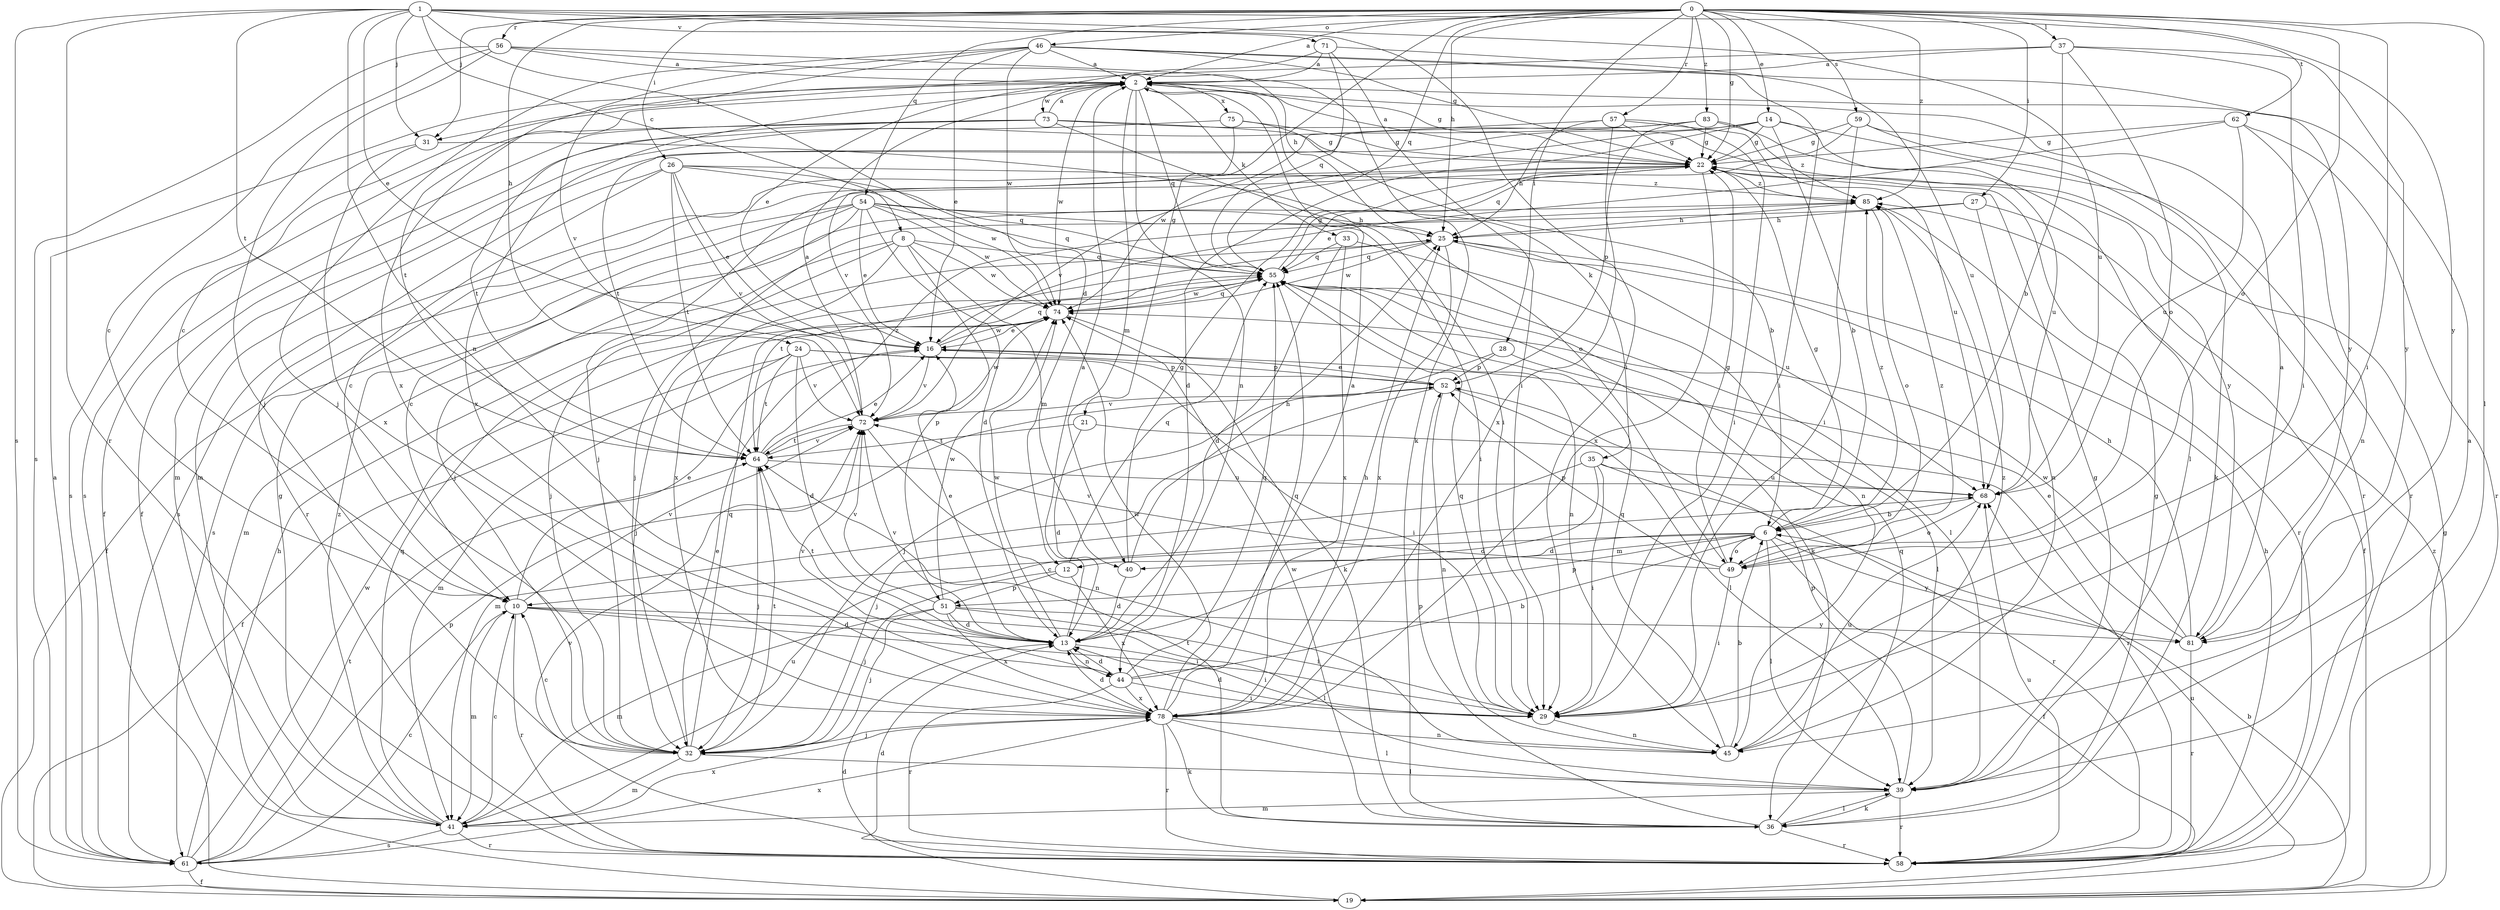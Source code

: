 strict digraph  {
0;
1;
2;
6;
8;
10;
12;
13;
14;
16;
19;
21;
22;
24;
25;
26;
27;
28;
29;
31;
32;
33;
35;
36;
37;
39;
40;
41;
44;
45;
46;
49;
51;
52;
54;
55;
56;
57;
58;
59;
61;
62;
64;
68;
71;
72;
73;
74;
75;
78;
81;
83;
85;
0 -> 2  [label=a];
0 -> 14  [label=e];
0 -> 21  [label=g];
0 -> 22  [label=g];
0 -> 24  [label=h];
0 -> 25  [label=h];
0 -> 26  [label=i];
0 -> 27  [label=i];
0 -> 28  [label=i];
0 -> 29  [label=i];
0 -> 31  [label=j];
0 -> 37  [label=l];
0 -> 39  [label=l];
0 -> 46  [label=o];
0 -> 49  [label=o];
0 -> 54  [label=q];
0 -> 55  [label=q];
0 -> 56  [label=r];
0 -> 57  [label=r];
0 -> 59  [label=s];
0 -> 62  [label=t];
0 -> 83  [label=z];
0 -> 85  [label=z];
1 -> 8  [label=c];
1 -> 12  [label=d];
1 -> 16  [label=e];
1 -> 29  [label=i];
1 -> 31  [label=j];
1 -> 44  [label=n];
1 -> 58  [label=r];
1 -> 61  [label=s];
1 -> 64  [label=t];
1 -> 68  [label=u];
1 -> 71  [label=v];
1 -> 81  [label=y];
2 -> 22  [label=g];
2 -> 31  [label=j];
2 -> 33  [label=k];
2 -> 35  [label=k];
2 -> 40  [label=m];
2 -> 44  [label=n];
2 -> 55  [label=q];
2 -> 64  [label=t];
2 -> 73  [label=w];
2 -> 74  [label=w];
2 -> 75  [label=x];
2 -> 78  [label=x];
6 -> 10  [label=c];
6 -> 12  [label=d];
6 -> 19  [label=f];
6 -> 22  [label=g];
6 -> 39  [label=l];
6 -> 40  [label=m];
6 -> 49  [label=o];
6 -> 51  [label=p];
6 -> 81  [label=y];
6 -> 85  [label=z];
8 -> 32  [label=j];
8 -> 40  [label=m];
8 -> 41  [label=m];
8 -> 51  [label=p];
8 -> 55  [label=q];
8 -> 74  [label=w];
8 -> 78  [label=x];
10 -> 13  [label=d];
10 -> 16  [label=e];
10 -> 29  [label=i];
10 -> 39  [label=l];
10 -> 41  [label=m];
10 -> 58  [label=r];
10 -> 72  [label=v];
12 -> 32  [label=j];
12 -> 51  [label=p];
12 -> 55  [label=q];
12 -> 78  [label=x];
13 -> 2  [label=a];
13 -> 16  [label=e];
13 -> 29  [label=i];
13 -> 44  [label=n];
13 -> 64  [label=t];
13 -> 72  [label=v];
13 -> 74  [label=w];
14 -> 6  [label=b];
14 -> 13  [label=d];
14 -> 22  [label=g];
14 -> 41  [label=m];
14 -> 58  [label=r];
14 -> 68  [label=u];
14 -> 72  [label=v];
16 -> 52  [label=p];
16 -> 55  [label=q];
16 -> 72  [label=v];
16 -> 74  [label=w];
19 -> 6  [label=b];
19 -> 13  [label=d];
19 -> 22  [label=g];
19 -> 68  [label=u];
19 -> 85  [label=z];
21 -> 13  [label=d];
21 -> 58  [label=r];
21 -> 64  [label=t];
22 -> 2  [label=a];
22 -> 32  [label=j];
22 -> 61  [label=s];
22 -> 78  [label=x];
22 -> 85  [label=z];
24 -> 13  [label=d];
24 -> 19  [label=f];
24 -> 29  [label=i];
24 -> 41  [label=m];
24 -> 52  [label=p];
24 -> 64  [label=t];
24 -> 72  [label=v];
25 -> 55  [label=q];
25 -> 64  [label=t];
25 -> 68  [label=u];
25 -> 74  [label=w];
25 -> 78  [label=x];
26 -> 10  [label=c];
26 -> 16  [label=e];
26 -> 55  [label=q];
26 -> 58  [label=r];
26 -> 64  [label=t];
26 -> 72  [label=v];
26 -> 74  [label=w];
26 -> 85  [label=z];
27 -> 19  [label=f];
27 -> 25  [label=h];
27 -> 32  [label=j];
27 -> 45  [label=n];
28 -> 32  [label=j];
28 -> 39  [label=l];
28 -> 52  [label=p];
29 -> 13  [label=d];
29 -> 45  [label=n];
29 -> 55  [label=q];
31 -> 49  [label=o];
31 -> 61  [label=s];
31 -> 78  [label=x];
32 -> 10  [label=c];
32 -> 16  [label=e];
32 -> 39  [label=l];
32 -> 41  [label=m];
32 -> 55  [label=q];
32 -> 64  [label=t];
33 -> 13  [label=d];
33 -> 45  [label=n];
33 -> 55  [label=q];
33 -> 78  [label=x];
35 -> 13  [label=d];
35 -> 29  [label=i];
35 -> 32  [label=j];
35 -> 58  [label=r];
35 -> 68  [label=u];
36 -> 22  [label=g];
36 -> 39  [label=l];
36 -> 52  [label=p];
36 -> 55  [label=q];
36 -> 58  [label=r];
36 -> 64  [label=t];
36 -> 74  [label=w];
37 -> 2  [label=a];
37 -> 6  [label=b];
37 -> 10  [label=c];
37 -> 29  [label=i];
37 -> 49  [label=o];
37 -> 81  [label=y];
39 -> 2  [label=a];
39 -> 22  [label=g];
39 -> 36  [label=k];
39 -> 41  [label=m];
39 -> 52  [label=p];
39 -> 58  [label=r];
40 -> 13  [label=d];
40 -> 22  [label=g];
40 -> 25  [label=h];
41 -> 10  [label=c];
41 -> 22  [label=g];
41 -> 55  [label=q];
41 -> 58  [label=r];
41 -> 61  [label=s];
41 -> 68  [label=u];
41 -> 78  [label=x];
41 -> 85  [label=z];
44 -> 2  [label=a];
44 -> 6  [label=b];
44 -> 13  [label=d];
44 -> 29  [label=i];
44 -> 55  [label=q];
44 -> 58  [label=r];
44 -> 72  [label=v];
44 -> 78  [label=x];
45 -> 6  [label=b];
45 -> 55  [label=q];
45 -> 68  [label=u];
45 -> 85  [label=z];
46 -> 2  [label=a];
46 -> 16  [label=e];
46 -> 22  [label=g];
46 -> 29  [label=i];
46 -> 32  [label=j];
46 -> 72  [label=v];
46 -> 74  [label=w];
46 -> 78  [label=x];
46 -> 81  [label=y];
49 -> 22  [label=g];
49 -> 29  [label=i];
49 -> 52  [label=p];
49 -> 72  [label=v];
49 -> 85  [label=z];
51 -> 13  [label=d];
51 -> 29  [label=i];
51 -> 32  [label=j];
51 -> 41  [label=m];
51 -> 72  [label=v];
51 -> 74  [label=w];
51 -> 78  [label=x];
51 -> 81  [label=y];
52 -> 16  [label=e];
52 -> 39  [label=l];
52 -> 41  [label=m];
52 -> 45  [label=n];
52 -> 72  [label=v];
54 -> 10  [label=c];
54 -> 13  [label=d];
54 -> 16  [label=e];
54 -> 19  [label=f];
54 -> 25  [label=h];
54 -> 29  [label=i];
54 -> 32  [label=j];
54 -> 55  [label=q];
54 -> 61  [label=s];
54 -> 74  [label=w];
55 -> 22  [label=g];
55 -> 36  [label=k];
55 -> 39  [label=l];
55 -> 45  [label=n];
55 -> 74  [label=w];
56 -> 2  [label=a];
56 -> 10  [label=c];
56 -> 25  [label=h];
56 -> 32  [label=j];
56 -> 36  [label=k];
56 -> 61  [label=s];
57 -> 22  [label=g];
57 -> 25  [label=h];
57 -> 29  [label=i];
57 -> 68  [label=u];
57 -> 74  [label=w];
57 -> 78  [label=x];
58 -> 13  [label=d];
58 -> 25  [label=h];
58 -> 68  [label=u];
58 -> 72  [label=v];
59 -> 22  [label=g];
59 -> 29  [label=i];
59 -> 36  [label=k];
59 -> 55  [label=q];
59 -> 58  [label=r];
61 -> 2  [label=a];
61 -> 10  [label=c];
61 -> 19  [label=f];
61 -> 25  [label=h];
61 -> 52  [label=p];
61 -> 64  [label=t];
61 -> 74  [label=w];
61 -> 78  [label=x];
62 -> 16  [label=e];
62 -> 22  [label=g];
62 -> 45  [label=n];
62 -> 58  [label=r];
62 -> 68  [label=u];
64 -> 16  [label=e];
64 -> 32  [label=j];
64 -> 68  [label=u];
64 -> 72  [label=v];
64 -> 85  [label=z];
68 -> 6  [label=b];
68 -> 49  [label=o];
71 -> 2  [label=a];
71 -> 16  [label=e];
71 -> 29  [label=i];
71 -> 55  [label=q];
71 -> 68  [label=u];
72 -> 2  [label=a];
72 -> 45  [label=n];
72 -> 64  [label=t];
72 -> 74  [label=w];
73 -> 2  [label=a];
73 -> 19  [label=f];
73 -> 22  [label=g];
73 -> 29  [label=i];
73 -> 61  [label=s];
73 -> 64  [label=t];
73 -> 81  [label=y];
74 -> 16  [label=e];
74 -> 32  [label=j];
74 -> 36  [label=k];
74 -> 55  [label=q];
75 -> 6  [label=b];
75 -> 19  [label=f];
75 -> 22  [label=g];
75 -> 72  [label=v];
78 -> 13  [label=d];
78 -> 25  [label=h];
78 -> 32  [label=j];
78 -> 36  [label=k];
78 -> 39  [label=l];
78 -> 45  [label=n];
78 -> 55  [label=q];
78 -> 58  [label=r];
78 -> 74  [label=w];
81 -> 2  [label=a];
81 -> 16  [label=e];
81 -> 25  [label=h];
81 -> 58  [label=r];
81 -> 74  [label=w];
83 -> 22  [label=g];
83 -> 39  [label=l];
83 -> 41  [label=m];
83 -> 52  [label=p];
83 -> 64  [label=t];
83 -> 85  [label=z];
85 -> 25  [label=h];
85 -> 49  [label=o];
85 -> 58  [label=r];
}
